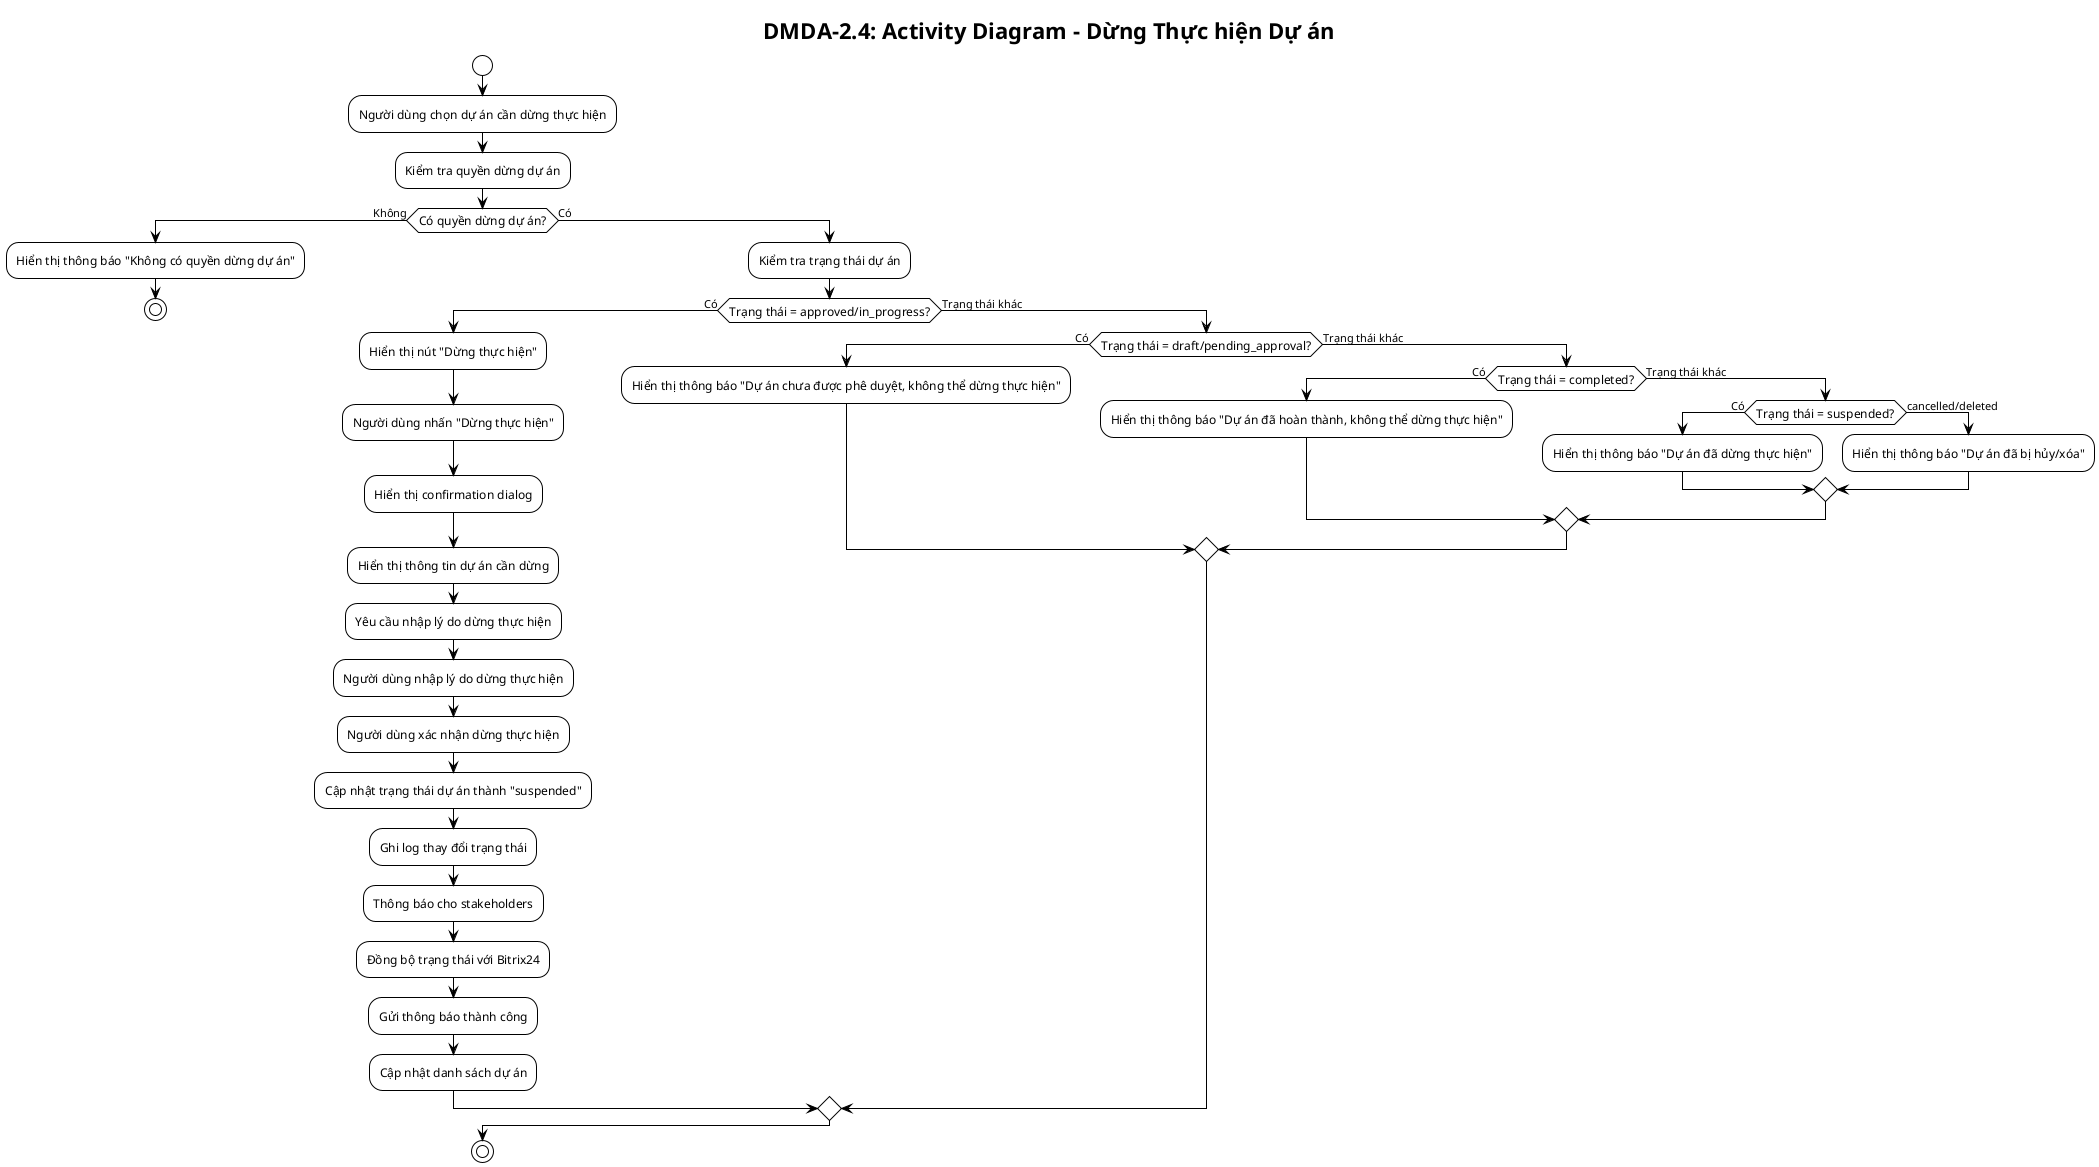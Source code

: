 @startuml DMDA-2.4 Activity Diagram
!theme plain
skinparam activityFontSize 12

title DMDA-2.4: Activity Diagram - Dừng Thực hiện Dự án

start

:Người dùng chọn dự án cần dừng thực hiện;

:Kiểm tra quyền dừng dự án;

if (Có quyền dừng dự án?) then (Không)
    :Hiển thị thông báo "Không có quyền dừng dự án";
    stop
else (Có)
    :Kiểm tra trạng thái dự án;
    
    if (Trạng thái = approved/in_progress?) then (Có)
        :Hiển thị nút "Dừng thực hiện";
        :Người dùng nhấn "Dừng thực hiện";
        :Hiển thị confirmation dialog;
        :Hiển thị thông tin dự án cần dừng;
        :Yêu cầu nhập lý do dừng thực hiện;
        :Người dùng nhập lý do dừng thực hiện;
        :Người dùng xác nhận dừng thực hiện;
        :Cập nhật trạng thái dự án thành "suspended";
        :Ghi log thay đổi trạng thái;
        :Thông báo cho stakeholders;
        :Đồng bộ trạng thái với Bitrix24;
        :Gửi thông báo thành công;
        :Cập nhật danh sách dự án;
        
    else (Trạng thái khác)
        if (Trạng thái = draft/pending_approval?) then (Có)
            :Hiển thị thông báo "Dự án chưa được phê duyệt, không thể dừng thực hiện";
        else (Trạng thái khác)
            if (Trạng thái = completed?) then (Có)
                :Hiển thị thông báo "Dự án đã hoàn thành, không thể dừng thực hiện";
            else (Trạng thái khác)
                if (Trạng thái = suspended?) then (Có)
                    :Hiển thị thông báo "Dự án đã dừng thực hiện";
                else (cancelled/deleted)
                    :Hiển thị thông báo "Dự án đã bị hủy/xóa";
                endif
            endif
        endif
    endif
endif

stop

@enduml
